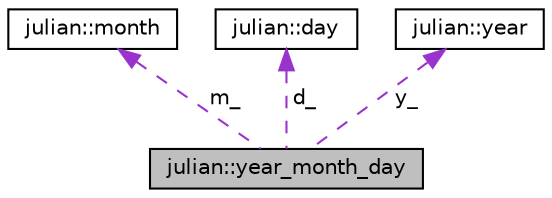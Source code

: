 digraph "julian::year_month_day"
{
 // LATEX_PDF_SIZE
  edge [fontname="Helvetica",fontsize="10",labelfontname="Helvetica",labelfontsize="10"];
  node [fontname="Helvetica",fontsize="10",shape=record];
  Node1 [label="julian::year_month_day",height=0.2,width=0.4,color="black", fillcolor="grey75", style="filled", fontcolor="black",tooltip=" "];
  Node2 -> Node1 [dir="back",color="darkorchid3",fontsize="10",style="dashed",label=" m_" ,fontname="Helvetica"];
  Node2 [label="julian::month",height=0.2,width=0.4,color="black", fillcolor="white", style="filled",URL="$classjulian_1_1month.html",tooltip=" "];
  Node3 -> Node1 [dir="back",color="darkorchid3",fontsize="10",style="dashed",label=" d_" ,fontname="Helvetica"];
  Node3 [label="julian::day",height=0.2,width=0.4,color="black", fillcolor="white", style="filled",URL="$classjulian_1_1day.html",tooltip=" "];
  Node4 -> Node1 [dir="back",color="darkorchid3",fontsize="10",style="dashed",label=" y_" ,fontname="Helvetica"];
  Node4 [label="julian::year",height=0.2,width=0.4,color="black", fillcolor="white", style="filled",URL="$classjulian_1_1year.html",tooltip=" "];
}
